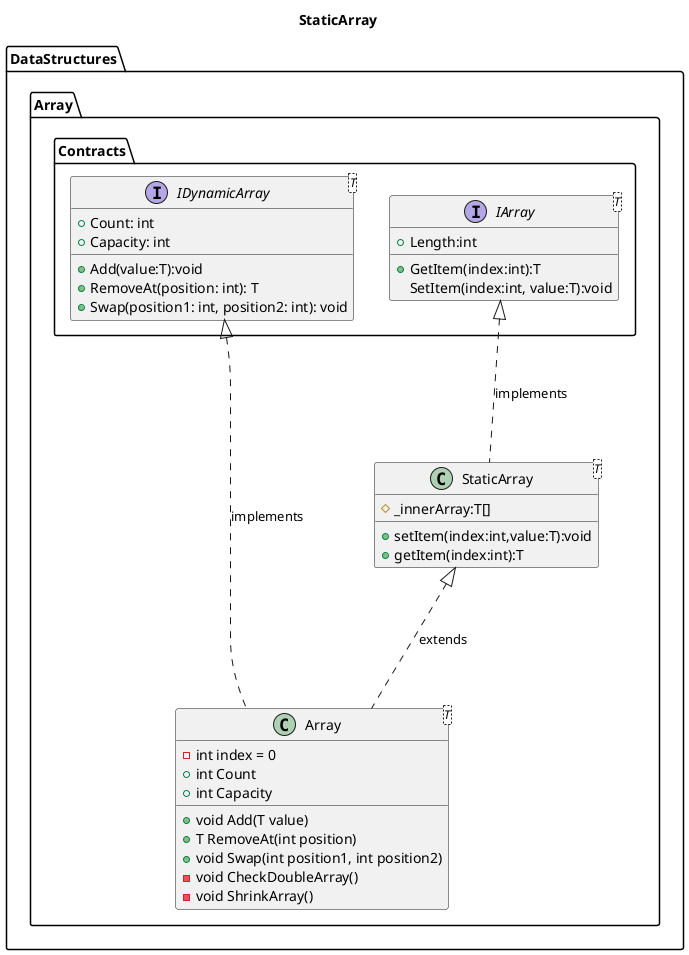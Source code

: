 @startuml StaticArray
title StaticArray

namespace DataStructures.Array.Contracts{
    interface IArray<T>{
        +Length:int
        +GetItem(index:int):T
        SetItem(index:int, value:T):void
    }

    interface IDynamicArray<T> {
    + Count: int
    + Capacity: int
    + Add(value:T):void
    + RemoveAt(position: int): T
    + Swap(position1: int, position2: int): void

}
}

namespace DataStructures.Array{
    class StaticArray<T>{
        #_innerArray:T[]
        +setItem(index:int,value:T):void
        +getItem(index:int):T
    }

    class Array<T>{
        - int index = 0
        + int Count
        + int Capacity
        + void Add(T value)
        + T RemoveAt(int position)
        + void Swap(int position1, int position2)
        - void CheckDoubleArray()
        - void ShrinkArray()
    }
}

hide empty members

DataStructures.Array.StaticArray -.up.|> DataStructures.Array.Contracts.IArray : "implements"
DataStructures.Array.Array -.up.|> DataStructures.Array.StaticArray : "extends"
DataStructures.Array.Array -.up.|> DataStructures.Array.Contracts.IDynamicArray : "implements"
@enduml